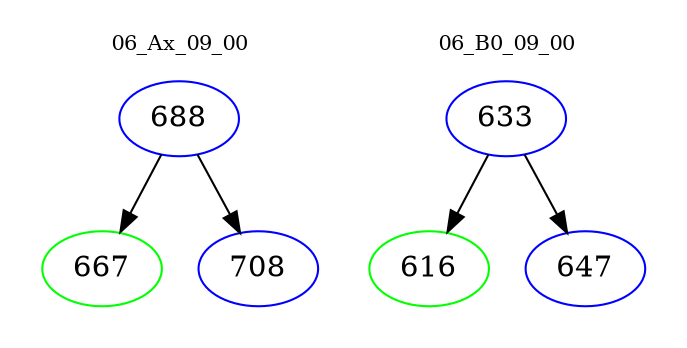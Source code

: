 digraph{
subgraph cluster_0 {
color = white
label = "06_Ax_09_00";
fontsize=10;
T0_688 [label="688", color="blue"]
T0_688 -> T0_667 [color="black"]
T0_667 [label="667", color="green"]
T0_688 -> T0_708 [color="black"]
T0_708 [label="708", color="blue"]
}
subgraph cluster_1 {
color = white
label = "06_B0_09_00";
fontsize=10;
T1_633 [label="633", color="blue"]
T1_633 -> T1_616 [color="black"]
T1_616 [label="616", color="green"]
T1_633 -> T1_647 [color="black"]
T1_647 [label="647", color="blue"]
}
}
